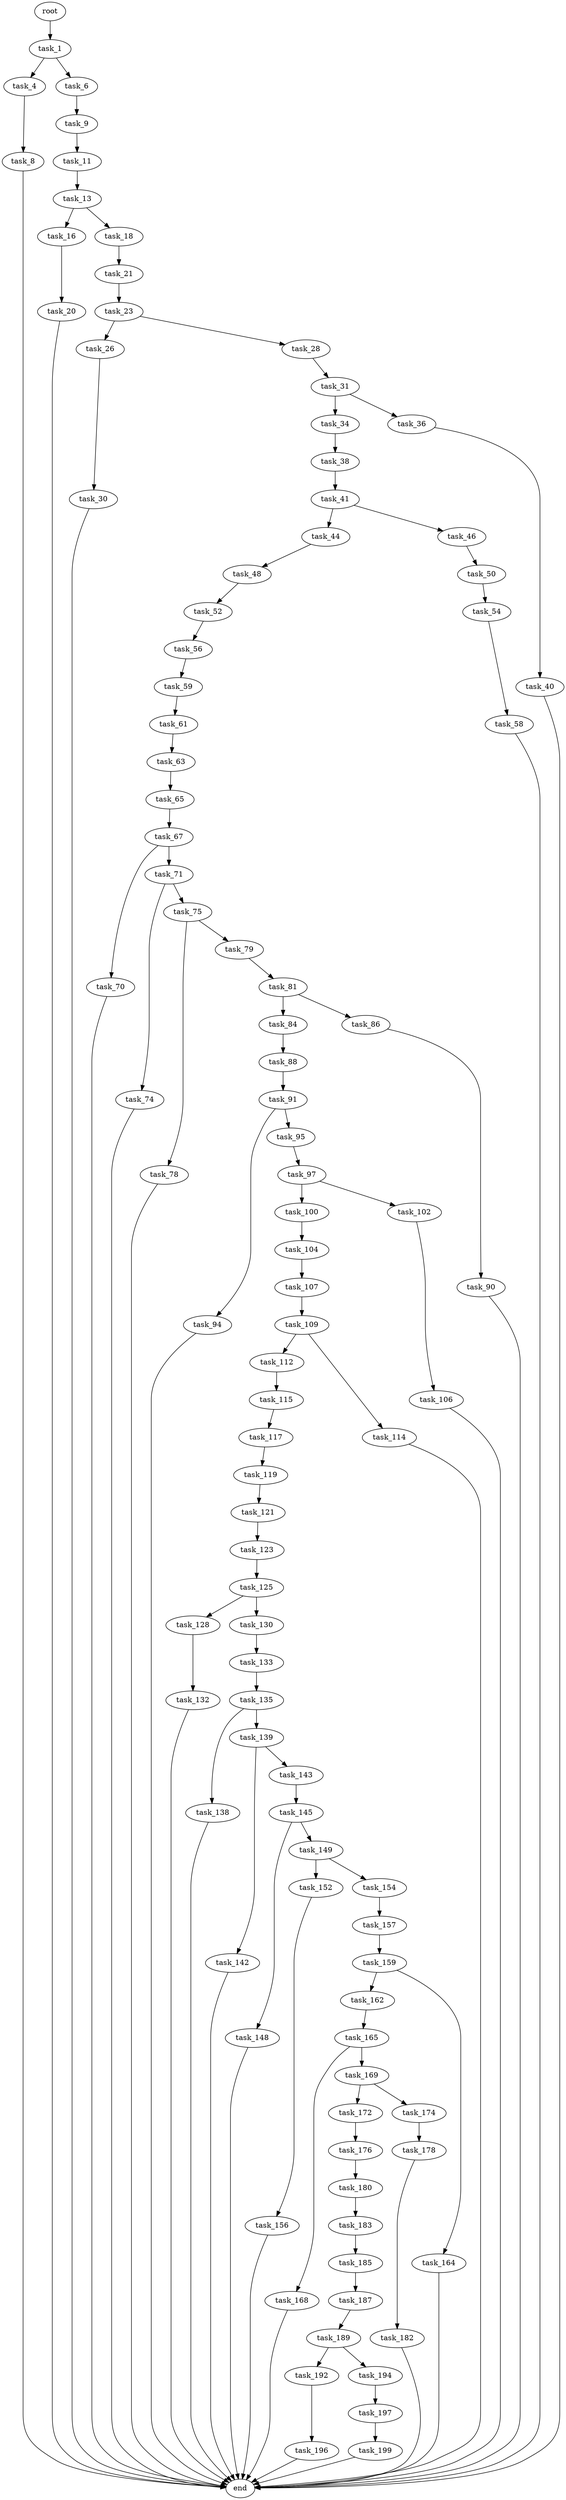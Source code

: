 digraph G {
  root [size="0.000000"];
  task_1 [size="134217728000.000000"];
  task_4 [size="549755813888.000000"];
  task_6 [size="693041513290.000000"];
  task_8 [size="4594757344.000000"];
  task_9 [size="920955782.000000"];
  end [size="0.000000"];
  task_11 [size="444437207.000000"];
  task_13 [size="144361521132.000000"];
  task_16 [size="5030551547.000000"];
  task_18 [size="25618051906.000000"];
  task_20 [size="1073741824000.000000"];
  task_21 [size="11898879983.000000"];
  task_23 [size="3183166020.000000"];
  task_26 [size="1073741824000.000000"];
  task_28 [size="28991029248.000000"];
  task_30 [size="28991029248.000000"];
  task_31 [size="794296187.000000"];
  task_34 [size="549755813888.000000"];
  task_36 [size="697061992276.000000"];
  task_38 [size="1328961607.000000"];
  task_40 [size="58880089740.000000"];
  task_41 [size="231928233984.000000"];
  task_44 [size="549755813888.000000"];
  task_46 [size="28991029248.000000"];
  task_48 [size="407991199804.000000"];
  task_50 [size="4895651626.000000"];
  task_52 [size="28991029248.000000"];
  task_54 [size="15904239870.000000"];
  task_56 [size="162577765629.000000"];
  task_58 [size="282322566084.000000"];
  task_59 [size="368293445632.000000"];
  task_61 [size="471091610444.000000"];
  task_63 [size="646944444432.000000"];
  task_65 [size="36118254870.000000"];
  task_67 [size="134217728000.000000"];
  task_70 [size="20310525731.000000"];
  task_71 [size="265438934621.000000"];
  task_74 [size="68719476736.000000"];
  task_75 [size="1696128866.000000"];
  task_78 [size="941616252484.000000"];
  task_79 [size="782757789696.000000"];
  task_81 [size="1073741824000.000000"];
  task_84 [size="44418825534.000000"];
  task_86 [size="1057604041063.000000"];
  task_88 [size="757850009710.000000"];
  task_90 [size="46400653092.000000"];
  task_91 [size="782757789696.000000"];
  task_94 [size="10018695123.000000"];
  task_95 [size="283554906884.000000"];
  task_97 [size="231928233984.000000"];
  task_100 [size="549755813888.000000"];
  task_102 [size="7178931184.000000"];
  task_104 [size="2059408997.000000"];
  task_106 [size="5163041266.000000"];
  task_107 [size="28991029248.000000"];
  task_109 [size="1088440912632.000000"];
  task_112 [size="1073741824000.000000"];
  task_114 [size="134217728000.000000"];
  task_115 [size="134217728000.000000"];
  task_117 [size="4877923214.000000"];
  task_119 [size="28991029248.000000"];
  task_121 [size="46951776862.000000"];
  task_123 [size="268664461584.000000"];
  task_125 [size="369994696084.000000"];
  task_128 [size="456126120087.000000"];
  task_130 [size="28991029248.000000"];
  task_132 [size="119595213300.000000"];
  task_133 [size="190359033782.000000"];
  task_135 [size="159948335978.000000"];
  task_138 [size="549755813888.000000"];
  task_139 [size="397379041409.000000"];
  task_142 [size="862453232108.000000"];
  task_143 [size="23542552797.000000"];
  task_145 [size="782757789696.000000"];
  task_148 [size="188718841608.000000"];
  task_149 [size="13014879094.000000"];
  task_152 [size="27453896533.000000"];
  task_154 [size="231928233984.000000"];
  task_156 [size="1177212913.000000"];
  task_157 [size="41488688397.000000"];
  task_159 [size="18457093772.000000"];
  task_162 [size="4569762639.000000"];
  task_164 [size="12921864718.000000"];
  task_165 [size="766235627948.000000"];
  task_168 [size="368293445632.000000"];
  task_169 [size="569765366287.000000"];
  task_172 [size="225361893592.000000"];
  task_174 [size="376917845715.000000"];
  task_176 [size="800896045.000000"];
  task_178 [size="640439288684.000000"];
  task_180 [size="101110211436.000000"];
  task_182 [size="227598902285.000000"];
  task_183 [size="368293445632.000000"];
  task_185 [size="13199126742.000000"];
  task_187 [size="10358648301.000000"];
  task_189 [size="549755813888.000000"];
  task_192 [size="514591181435.000000"];
  task_194 [size="671874971144.000000"];
  task_196 [size="277649497553.000000"];
  task_197 [size="549755813888.000000"];
  task_199 [size="30440127622.000000"];

  root -> task_1 [size="1.000000"];
  task_1 -> task_4 [size="209715200.000000"];
  task_1 -> task_6 [size="209715200.000000"];
  task_4 -> task_8 [size="536870912.000000"];
  task_6 -> task_9 [size="679477248.000000"];
  task_8 -> end [size="1.000000"];
  task_9 -> task_11 [size="33554432.000000"];
  task_11 -> task_13 [size="33554432.000000"];
  task_13 -> task_16 [size="134217728.000000"];
  task_13 -> task_18 [size="134217728.000000"];
  task_16 -> task_20 [size="411041792.000000"];
  task_18 -> task_21 [size="838860800.000000"];
  task_20 -> end [size="1.000000"];
  task_21 -> task_23 [size="411041792.000000"];
  task_23 -> task_26 [size="75497472.000000"];
  task_23 -> task_28 [size="75497472.000000"];
  task_26 -> task_30 [size="838860800.000000"];
  task_28 -> task_31 [size="75497472.000000"];
  task_30 -> end [size="1.000000"];
  task_31 -> task_34 [size="75497472.000000"];
  task_31 -> task_36 [size="75497472.000000"];
  task_34 -> task_38 [size="536870912.000000"];
  task_36 -> task_40 [size="536870912.000000"];
  task_38 -> task_41 [size="134217728.000000"];
  task_40 -> end [size="1.000000"];
  task_41 -> task_44 [size="301989888.000000"];
  task_41 -> task_46 [size="301989888.000000"];
  task_44 -> task_48 [size="536870912.000000"];
  task_46 -> task_50 [size="75497472.000000"];
  task_48 -> task_52 [size="301989888.000000"];
  task_50 -> task_54 [size="134217728.000000"];
  task_52 -> task_56 [size="75497472.000000"];
  task_54 -> task_58 [size="301989888.000000"];
  task_56 -> task_59 [size="209715200.000000"];
  task_58 -> end [size="1.000000"];
  task_59 -> task_61 [size="411041792.000000"];
  task_61 -> task_63 [size="301989888.000000"];
  task_63 -> task_65 [size="536870912.000000"];
  task_65 -> task_67 [size="33554432.000000"];
  task_67 -> task_70 [size="209715200.000000"];
  task_67 -> task_71 [size="209715200.000000"];
  task_70 -> end [size="1.000000"];
  task_71 -> task_74 [size="838860800.000000"];
  task_71 -> task_75 [size="838860800.000000"];
  task_74 -> end [size="1.000000"];
  task_75 -> task_78 [size="33554432.000000"];
  task_75 -> task_79 [size="33554432.000000"];
  task_78 -> end [size="1.000000"];
  task_79 -> task_81 [size="679477248.000000"];
  task_81 -> task_84 [size="838860800.000000"];
  task_81 -> task_86 [size="838860800.000000"];
  task_84 -> task_88 [size="33554432.000000"];
  task_86 -> task_90 [size="679477248.000000"];
  task_88 -> task_91 [size="679477248.000000"];
  task_90 -> end [size="1.000000"];
  task_91 -> task_94 [size="679477248.000000"];
  task_91 -> task_95 [size="679477248.000000"];
  task_94 -> end [size="1.000000"];
  task_95 -> task_97 [size="411041792.000000"];
  task_97 -> task_100 [size="301989888.000000"];
  task_97 -> task_102 [size="301989888.000000"];
  task_100 -> task_104 [size="536870912.000000"];
  task_102 -> task_106 [size="838860800.000000"];
  task_104 -> task_107 [size="33554432.000000"];
  task_106 -> end [size="1.000000"];
  task_107 -> task_109 [size="75497472.000000"];
  task_109 -> task_112 [size="838860800.000000"];
  task_109 -> task_114 [size="838860800.000000"];
  task_112 -> task_115 [size="838860800.000000"];
  task_114 -> end [size="1.000000"];
  task_115 -> task_117 [size="209715200.000000"];
  task_117 -> task_119 [size="411041792.000000"];
  task_119 -> task_121 [size="75497472.000000"];
  task_121 -> task_123 [size="838860800.000000"];
  task_123 -> task_125 [size="411041792.000000"];
  task_125 -> task_128 [size="536870912.000000"];
  task_125 -> task_130 [size="536870912.000000"];
  task_128 -> task_132 [size="301989888.000000"];
  task_130 -> task_133 [size="75497472.000000"];
  task_132 -> end [size="1.000000"];
  task_133 -> task_135 [size="679477248.000000"];
  task_135 -> task_138 [size="301989888.000000"];
  task_135 -> task_139 [size="301989888.000000"];
  task_138 -> end [size="1.000000"];
  task_139 -> task_142 [size="411041792.000000"];
  task_139 -> task_143 [size="411041792.000000"];
  task_142 -> end [size="1.000000"];
  task_143 -> task_145 [size="411041792.000000"];
  task_145 -> task_148 [size="679477248.000000"];
  task_145 -> task_149 [size="679477248.000000"];
  task_148 -> end [size="1.000000"];
  task_149 -> task_152 [size="33554432.000000"];
  task_149 -> task_154 [size="33554432.000000"];
  task_152 -> task_156 [size="33554432.000000"];
  task_154 -> task_157 [size="301989888.000000"];
  task_156 -> end [size="1.000000"];
  task_157 -> task_159 [size="838860800.000000"];
  task_159 -> task_162 [size="301989888.000000"];
  task_159 -> task_164 [size="301989888.000000"];
  task_162 -> task_165 [size="301989888.000000"];
  task_164 -> end [size="1.000000"];
  task_165 -> task_168 [size="838860800.000000"];
  task_165 -> task_169 [size="838860800.000000"];
  task_168 -> end [size="1.000000"];
  task_169 -> task_172 [size="679477248.000000"];
  task_169 -> task_174 [size="679477248.000000"];
  task_172 -> task_176 [size="301989888.000000"];
  task_174 -> task_178 [size="838860800.000000"];
  task_176 -> task_180 [size="33554432.000000"];
  task_178 -> task_182 [size="536870912.000000"];
  task_180 -> task_183 [size="134217728.000000"];
  task_182 -> end [size="1.000000"];
  task_183 -> task_185 [size="411041792.000000"];
  task_185 -> task_187 [size="536870912.000000"];
  task_187 -> task_189 [size="301989888.000000"];
  task_189 -> task_192 [size="536870912.000000"];
  task_189 -> task_194 [size="536870912.000000"];
  task_192 -> task_196 [size="838860800.000000"];
  task_194 -> task_197 [size="536870912.000000"];
  task_196 -> end [size="1.000000"];
  task_197 -> task_199 [size="536870912.000000"];
  task_199 -> end [size="1.000000"];
}
